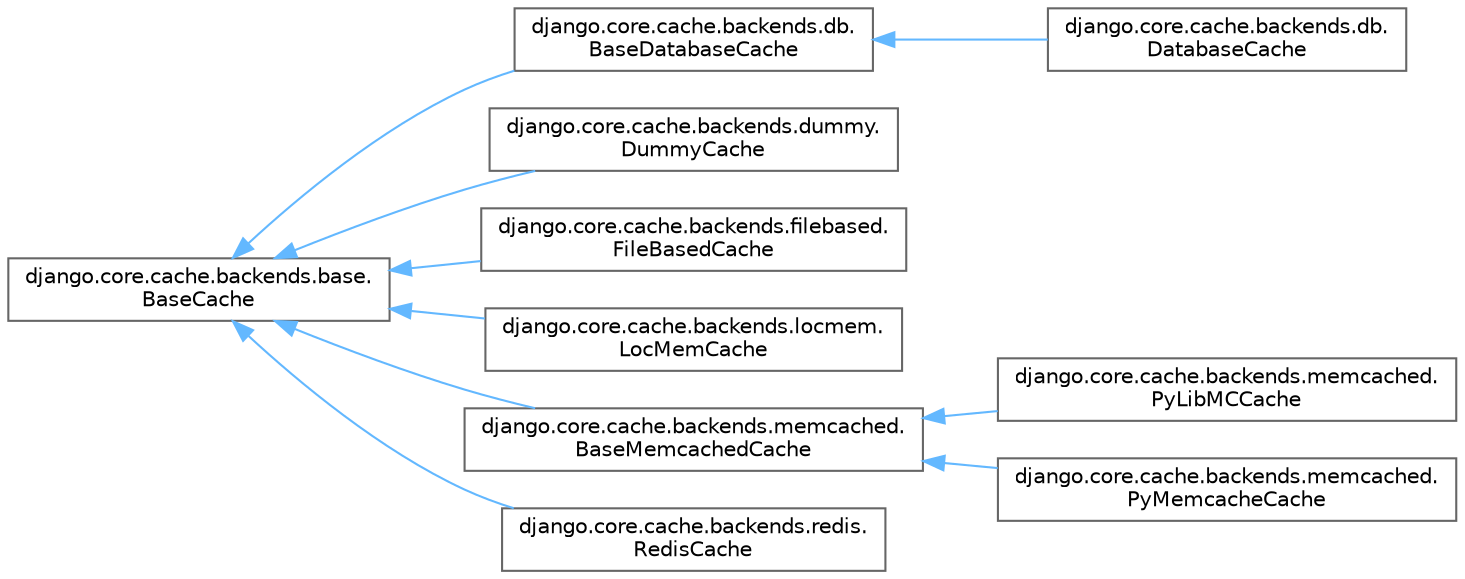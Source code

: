 digraph "Graphical Class Hierarchy"
{
 // LATEX_PDF_SIZE
  bgcolor="transparent";
  edge [fontname=Helvetica,fontsize=10,labelfontname=Helvetica,labelfontsize=10];
  node [fontname=Helvetica,fontsize=10,shape=box,height=0.2,width=0.4];
  rankdir="LR";
  Node0 [id="Node000000",label="django.core.cache.backends.base.\lBaseCache",height=0.2,width=0.4,color="grey40", fillcolor="white", style="filled",URL="$classdjango_1_1core_1_1cache_1_1backends_1_1base_1_1_base_cache.html",tooltip=" "];
  Node0 -> Node1 [id="edge1300_Node000000_Node000001",dir="back",color="steelblue1",style="solid",tooltip=" "];
  Node1 [id="Node000001",label="django.core.cache.backends.db.\lBaseDatabaseCache",height=0.2,width=0.4,color="grey40", fillcolor="white", style="filled",URL="$classdjango_1_1core_1_1cache_1_1backends_1_1db_1_1_base_database_cache.html",tooltip=" "];
  Node1 -> Node2 [id="edge1301_Node000001_Node000002",dir="back",color="steelblue1",style="solid",tooltip=" "];
  Node2 [id="Node000002",label="django.core.cache.backends.db.\lDatabaseCache",height=0.2,width=0.4,color="grey40", fillcolor="white", style="filled",URL="$classdjango_1_1core_1_1cache_1_1backends_1_1db_1_1_database_cache.html",tooltip=" "];
  Node0 -> Node3 [id="edge1302_Node000000_Node000003",dir="back",color="steelblue1",style="solid",tooltip=" "];
  Node3 [id="Node000003",label="django.core.cache.backends.dummy.\lDummyCache",height=0.2,width=0.4,color="grey40", fillcolor="white", style="filled",URL="$classdjango_1_1core_1_1cache_1_1backends_1_1dummy_1_1_dummy_cache.html",tooltip=" "];
  Node0 -> Node4 [id="edge1303_Node000000_Node000004",dir="back",color="steelblue1",style="solid",tooltip=" "];
  Node4 [id="Node000004",label="django.core.cache.backends.filebased.\lFileBasedCache",height=0.2,width=0.4,color="grey40", fillcolor="white", style="filled",URL="$classdjango_1_1core_1_1cache_1_1backends_1_1filebased_1_1_file_based_cache.html",tooltip=" "];
  Node0 -> Node5 [id="edge1304_Node000000_Node000005",dir="back",color="steelblue1",style="solid",tooltip=" "];
  Node5 [id="Node000005",label="django.core.cache.backends.locmem.\lLocMemCache",height=0.2,width=0.4,color="grey40", fillcolor="white", style="filled",URL="$classdjango_1_1core_1_1cache_1_1backends_1_1locmem_1_1_loc_mem_cache.html",tooltip=" "];
  Node0 -> Node6 [id="edge1305_Node000000_Node000006",dir="back",color="steelblue1",style="solid",tooltip=" "];
  Node6 [id="Node000006",label="django.core.cache.backends.memcached.\lBaseMemcachedCache",height=0.2,width=0.4,color="grey40", fillcolor="white", style="filled",URL="$classdjango_1_1core_1_1cache_1_1backends_1_1memcached_1_1_base_memcached_cache.html",tooltip=" "];
  Node6 -> Node7 [id="edge1306_Node000006_Node000007",dir="back",color="steelblue1",style="solid",tooltip=" "];
  Node7 [id="Node000007",label="django.core.cache.backends.memcached.\lPyLibMCCache",height=0.2,width=0.4,color="grey40", fillcolor="white", style="filled",URL="$classdjango_1_1core_1_1cache_1_1backends_1_1memcached_1_1_py_lib_m_c_cache.html",tooltip=" "];
  Node6 -> Node8 [id="edge1307_Node000006_Node000008",dir="back",color="steelblue1",style="solid",tooltip=" "];
  Node8 [id="Node000008",label="django.core.cache.backends.memcached.\lPyMemcacheCache",height=0.2,width=0.4,color="grey40", fillcolor="white", style="filled",URL="$classdjango_1_1core_1_1cache_1_1backends_1_1memcached_1_1_py_memcache_cache.html",tooltip=" "];
  Node0 -> Node9 [id="edge1308_Node000000_Node000009",dir="back",color="steelblue1",style="solid",tooltip=" "];
  Node9 [id="Node000009",label="django.core.cache.backends.redis.\lRedisCache",height=0.2,width=0.4,color="grey40", fillcolor="white", style="filled",URL="$classdjango_1_1core_1_1cache_1_1backends_1_1redis_1_1_redis_cache.html",tooltip=" "];
}
